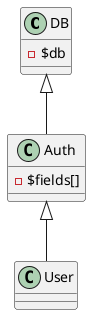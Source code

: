 @startuml

class DB{
-$db
}
class Auth{
-$fields[]
}
abstract User

class Auth extends DB
class User extends Auth
@enduml
